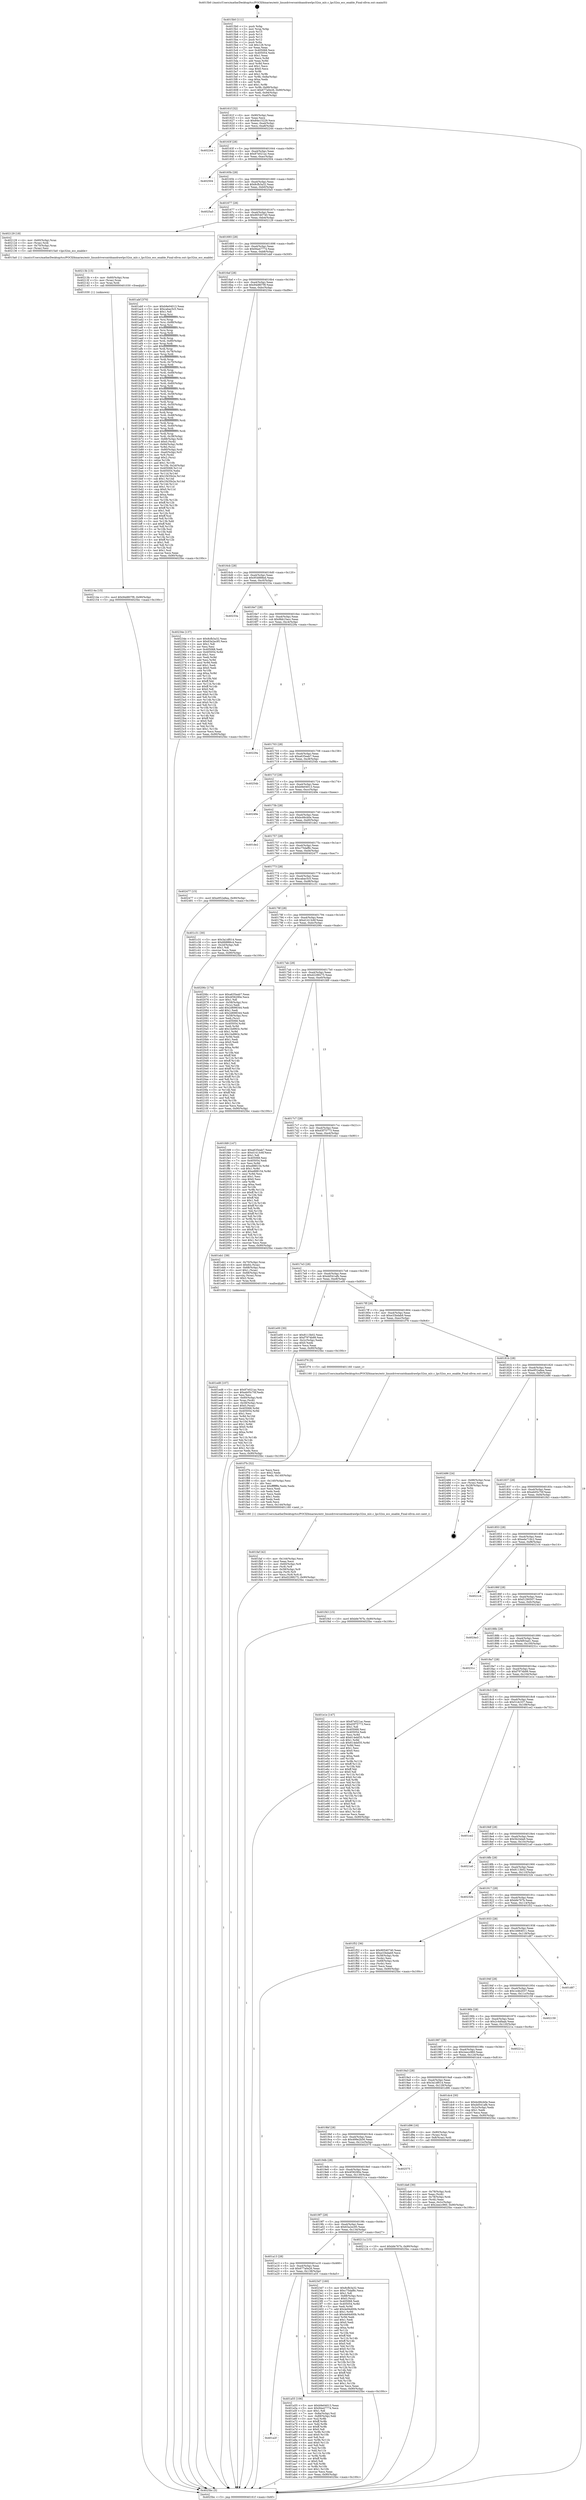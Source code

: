 digraph "0x4015b0" {
  label = "0x4015b0 (/mnt/c/Users/mathe/Desktop/tcc/POCII/binaries/extr_linuxdriversmtdnandrawlpc32xx_mlc.c_lpc32xx_ecc_enable_Final-ollvm.out::main(0))"
  labelloc = "t"
  node[shape=record]

  Entry [label="",width=0.3,height=0.3,shape=circle,fillcolor=black,style=filled]
  "0x40161f" [label="{
     0x40161f [32]\l
     | [instrs]\l
     &nbsp;&nbsp;0x40161f \<+6\>: mov -0x90(%rbp),%eax\l
     &nbsp;&nbsp;0x401625 \<+2\>: mov %eax,%ecx\l
     &nbsp;&nbsp;0x401627 \<+6\>: sub $0x84e15229,%ecx\l
     &nbsp;&nbsp;0x40162d \<+6\>: mov %eax,-0xa4(%rbp)\l
     &nbsp;&nbsp;0x401633 \<+6\>: mov %ecx,-0xa8(%rbp)\l
     &nbsp;&nbsp;0x401639 \<+6\>: je 0000000000402244 \<main+0xc94\>\l
  }"]
  "0x402244" [label="{
     0x402244\l
  }", style=dashed]
  "0x40163f" [label="{
     0x40163f [28]\l
     | [instrs]\l
     &nbsp;&nbsp;0x40163f \<+5\>: jmp 0000000000401644 \<main+0x94\>\l
     &nbsp;&nbsp;0x401644 \<+6\>: mov -0xa4(%rbp),%eax\l
     &nbsp;&nbsp;0x40164a \<+5\>: sub $0x87e021ac,%eax\l
     &nbsp;&nbsp;0x40164f \<+6\>: mov %eax,-0xac(%rbp)\l
     &nbsp;&nbsp;0x401655 \<+6\>: je 0000000000402504 \<main+0xf54\>\l
  }"]
  Exit [label="",width=0.3,height=0.3,shape=circle,fillcolor=black,style=filled,peripheries=2]
  "0x402504" [label="{
     0x402504\l
  }", style=dashed]
  "0x40165b" [label="{
     0x40165b [28]\l
     | [instrs]\l
     &nbsp;&nbsp;0x40165b \<+5\>: jmp 0000000000401660 \<main+0xb0\>\l
     &nbsp;&nbsp;0x401660 \<+6\>: mov -0xa4(%rbp),%eax\l
     &nbsp;&nbsp;0x401666 \<+5\>: sub $0x8cfb3a32,%eax\l
     &nbsp;&nbsp;0x40166b \<+6\>: mov %eax,-0xb0(%rbp)\l
     &nbsp;&nbsp;0x401671 \<+6\>: je 00000000004025a5 \<main+0xff5\>\l
  }"]
  "0x40214a" [label="{
     0x40214a [15]\l
     | [instrs]\l
     &nbsp;&nbsp;0x40214a \<+10\>: movl $0x94d807f9,-0x90(%rbp)\l
     &nbsp;&nbsp;0x402154 \<+5\>: jmp 00000000004025bc \<main+0x100c\>\l
  }"]
  "0x4025a5" [label="{
     0x4025a5\l
  }", style=dashed]
  "0x401677" [label="{
     0x401677 [28]\l
     | [instrs]\l
     &nbsp;&nbsp;0x401677 \<+5\>: jmp 000000000040167c \<main+0xcc\>\l
     &nbsp;&nbsp;0x40167c \<+6\>: mov -0xa4(%rbp),%eax\l
     &nbsp;&nbsp;0x401682 \<+5\>: sub $0x90540740,%eax\l
     &nbsp;&nbsp;0x401687 \<+6\>: mov %eax,-0xb4(%rbp)\l
     &nbsp;&nbsp;0x40168d \<+6\>: je 0000000000402129 \<main+0xb79\>\l
  }"]
  "0x40213b" [label="{
     0x40213b [15]\l
     | [instrs]\l
     &nbsp;&nbsp;0x40213b \<+4\>: mov -0x60(%rbp),%rax\l
     &nbsp;&nbsp;0x40213f \<+3\>: mov (%rax),%rax\l
     &nbsp;&nbsp;0x402142 \<+3\>: mov %rax,%rdi\l
     &nbsp;&nbsp;0x402145 \<+5\>: call 0000000000401030 \<free@plt\>\l
     | [calls]\l
     &nbsp;&nbsp;0x401030 \{1\} (unknown)\l
  }"]
  "0x402129" [label="{
     0x402129 [18]\l
     | [instrs]\l
     &nbsp;&nbsp;0x402129 \<+4\>: mov -0x60(%rbp),%rax\l
     &nbsp;&nbsp;0x40212d \<+3\>: mov (%rax),%rdi\l
     &nbsp;&nbsp;0x402130 \<+4\>: mov -0x70(%rbp),%rax\l
     &nbsp;&nbsp;0x402134 \<+2\>: mov (%rax),%esi\l
     &nbsp;&nbsp;0x402136 \<+5\>: call 00000000004015a0 \<lpc32xx_ecc_enable\>\l
     | [calls]\l
     &nbsp;&nbsp;0x4015a0 \{1\} (/mnt/c/Users/mathe/Desktop/tcc/POCII/binaries/extr_linuxdriversmtdnandrawlpc32xx_mlc.c_lpc32xx_ecc_enable_Final-ollvm.out::lpc32xx_ecc_enable)\l
  }"]
  "0x401693" [label="{
     0x401693 [28]\l
     | [instrs]\l
     &nbsp;&nbsp;0x401693 \<+5\>: jmp 0000000000401698 \<main+0xe8\>\l
     &nbsp;&nbsp;0x401698 \<+6\>: mov -0xa4(%rbp),%eax\l
     &nbsp;&nbsp;0x40169e \<+5\>: sub $0x94a47774,%eax\l
     &nbsp;&nbsp;0x4016a3 \<+6\>: mov %eax,-0xb8(%rbp)\l
     &nbsp;&nbsp;0x4016a9 \<+6\>: je 0000000000401abf \<main+0x50f\>\l
  }"]
  "0x401faf" [label="{
     0x401faf [42]\l
     | [instrs]\l
     &nbsp;&nbsp;0x401faf \<+6\>: mov -0x144(%rbp),%ecx\l
     &nbsp;&nbsp;0x401fb5 \<+3\>: imul %eax,%ecx\l
     &nbsp;&nbsp;0x401fb8 \<+4\>: mov -0x60(%rbp),%r8\l
     &nbsp;&nbsp;0x401fbc \<+3\>: mov (%r8),%r8\l
     &nbsp;&nbsp;0x401fbf \<+4\>: mov -0x58(%rbp),%r9\l
     &nbsp;&nbsp;0x401fc3 \<+3\>: movslq (%r9),%r9\l
     &nbsp;&nbsp;0x401fc6 \<+4\>: mov %ecx,(%r8,%r9,4)\l
     &nbsp;&nbsp;0x401fca \<+10\>: movl $0xd2288275,-0x90(%rbp)\l
     &nbsp;&nbsp;0x401fd4 \<+5\>: jmp 00000000004025bc \<main+0x100c\>\l
  }"]
  "0x401abf" [label="{
     0x401abf [370]\l
     | [instrs]\l
     &nbsp;&nbsp;0x401abf \<+5\>: mov $0xb9e04013,%eax\l
     &nbsp;&nbsp;0x401ac4 \<+5\>: mov $0xcabac5c5,%ecx\l
     &nbsp;&nbsp;0x401ac9 \<+2\>: mov $0x1,%dl\l
     &nbsp;&nbsp;0x401acb \<+3\>: mov %rsp,%rsi\l
     &nbsp;&nbsp;0x401ace \<+4\>: add $0xfffffffffffffff0,%rsi\l
     &nbsp;&nbsp;0x401ad2 \<+3\>: mov %rsi,%rsp\l
     &nbsp;&nbsp;0x401ad5 \<+7\>: mov %rsi,-0x88(%rbp)\l
     &nbsp;&nbsp;0x401adc \<+3\>: mov %rsp,%rsi\l
     &nbsp;&nbsp;0x401adf \<+4\>: add $0xfffffffffffffff0,%rsi\l
     &nbsp;&nbsp;0x401ae3 \<+3\>: mov %rsi,%rsp\l
     &nbsp;&nbsp;0x401ae6 \<+3\>: mov %rsp,%rdi\l
     &nbsp;&nbsp;0x401ae9 \<+4\>: add $0xfffffffffffffff0,%rdi\l
     &nbsp;&nbsp;0x401aed \<+3\>: mov %rdi,%rsp\l
     &nbsp;&nbsp;0x401af0 \<+4\>: mov %rdi,-0x80(%rbp)\l
     &nbsp;&nbsp;0x401af4 \<+3\>: mov %rsp,%rdi\l
     &nbsp;&nbsp;0x401af7 \<+4\>: add $0xfffffffffffffff0,%rdi\l
     &nbsp;&nbsp;0x401afb \<+3\>: mov %rdi,%rsp\l
     &nbsp;&nbsp;0x401afe \<+4\>: mov %rdi,-0x78(%rbp)\l
     &nbsp;&nbsp;0x401b02 \<+3\>: mov %rsp,%rdi\l
     &nbsp;&nbsp;0x401b05 \<+4\>: add $0xfffffffffffffff0,%rdi\l
     &nbsp;&nbsp;0x401b09 \<+3\>: mov %rdi,%rsp\l
     &nbsp;&nbsp;0x401b0c \<+4\>: mov %rdi,-0x70(%rbp)\l
     &nbsp;&nbsp;0x401b10 \<+3\>: mov %rsp,%rdi\l
     &nbsp;&nbsp;0x401b13 \<+4\>: add $0xfffffffffffffff0,%rdi\l
     &nbsp;&nbsp;0x401b17 \<+3\>: mov %rdi,%rsp\l
     &nbsp;&nbsp;0x401b1a \<+4\>: mov %rdi,-0x68(%rbp)\l
     &nbsp;&nbsp;0x401b1e \<+3\>: mov %rsp,%rdi\l
     &nbsp;&nbsp;0x401b21 \<+4\>: add $0xfffffffffffffff0,%rdi\l
     &nbsp;&nbsp;0x401b25 \<+3\>: mov %rdi,%rsp\l
     &nbsp;&nbsp;0x401b28 \<+4\>: mov %rdi,-0x60(%rbp)\l
     &nbsp;&nbsp;0x401b2c \<+3\>: mov %rsp,%rdi\l
     &nbsp;&nbsp;0x401b2f \<+4\>: add $0xfffffffffffffff0,%rdi\l
     &nbsp;&nbsp;0x401b33 \<+3\>: mov %rdi,%rsp\l
     &nbsp;&nbsp;0x401b36 \<+4\>: mov %rdi,-0x58(%rbp)\l
     &nbsp;&nbsp;0x401b3a \<+3\>: mov %rsp,%rdi\l
     &nbsp;&nbsp;0x401b3d \<+4\>: add $0xfffffffffffffff0,%rdi\l
     &nbsp;&nbsp;0x401b41 \<+3\>: mov %rdi,%rsp\l
     &nbsp;&nbsp;0x401b44 \<+4\>: mov %rdi,-0x50(%rbp)\l
     &nbsp;&nbsp;0x401b48 \<+3\>: mov %rsp,%rdi\l
     &nbsp;&nbsp;0x401b4b \<+4\>: add $0xfffffffffffffff0,%rdi\l
     &nbsp;&nbsp;0x401b4f \<+3\>: mov %rdi,%rsp\l
     &nbsp;&nbsp;0x401b52 \<+4\>: mov %rdi,-0x48(%rbp)\l
     &nbsp;&nbsp;0x401b56 \<+3\>: mov %rsp,%rdi\l
     &nbsp;&nbsp;0x401b59 \<+4\>: add $0xfffffffffffffff0,%rdi\l
     &nbsp;&nbsp;0x401b5d \<+3\>: mov %rdi,%rsp\l
     &nbsp;&nbsp;0x401b60 \<+4\>: mov %rdi,-0x40(%rbp)\l
     &nbsp;&nbsp;0x401b64 \<+3\>: mov %rsp,%rdi\l
     &nbsp;&nbsp;0x401b67 \<+4\>: add $0xfffffffffffffff0,%rdi\l
     &nbsp;&nbsp;0x401b6b \<+3\>: mov %rdi,%rsp\l
     &nbsp;&nbsp;0x401b6e \<+4\>: mov %rdi,-0x38(%rbp)\l
     &nbsp;&nbsp;0x401b72 \<+7\>: mov -0x88(%rbp),%rdi\l
     &nbsp;&nbsp;0x401b79 \<+6\>: movl $0x0,(%rdi)\l
     &nbsp;&nbsp;0x401b7f \<+7\>: mov -0x94(%rbp),%r8d\l
     &nbsp;&nbsp;0x401b86 \<+3\>: mov %r8d,(%rsi)\l
     &nbsp;&nbsp;0x401b89 \<+4\>: mov -0x80(%rbp),%rdi\l
     &nbsp;&nbsp;0x401b8d \<+7\>: mov -0xa0(%rbp),%r9\l
     &nbsp;&nbsp;0x401b94 \<+3\>: mov %r9,(%rdi)\l
     &nbsp;&nbsp;0x401b97 \<+3\>: cmpl $0x2,(%rsi)\l
     &nbsp;&nbsp;0x401b9a \<+4\>: setne %r10b\l
     &nbsp;&nbsp;0x401b9e \<+4\>: and $0x1,%r10b\l
     &nbsp;&nbsp;0x401ba2 \<+4\>: mov %r10b,-0x2d(%rbp)\l
     &nbsp;&nbsp;0x401ba6 \<+8\>: mov 0x405068,%r11d\l
     &nbsp;&nbsp;0x401bae \<+7\>: mov 0x405054,%ebx\l
     &nbsp;&nbsp;0x401bb5 \<+3\>: mov %r11d,%r14d\l
     &nbsp;&nbsp;0x401bb8 \<+7\>: sub $0x1f435b2e,%r14d\l
     &nbsp;&nbsp;0x401bbf \<+4\>: sub $0x1,%r14d\l
     &nbsp;&nbsp;0x401bc3 \<+7\>: add $0x1f435b2e,%r14d\l
     &nbsp;&nbsp;0x401bca \<+4\>: imul %r14d,%r11d\l
     &nbsp;&nbsp;0x401bce \<+4\>: and $0x1,%r11d\l
     &nbsp;&nbsp;0x401bd2 \<+4\>: cmp $0x0,%r11d\l
     &nbsp;&nbsp;0x401bd6 \<+4\>: sete %r10b\l
     &nbsp;&nbsp;0x401bda \<+3\>: cmp $0xa,%ebx\l
     &nbsp;&nbsp;0x401bdd \<+4\>: setl %r15b\l
     &nbsp;&nbsp;0x401be1 \<+3\>: mov %r10b,%r12b\l
     &nbsp;&nbsp;0x401be4 \<+4\>: xor $0xff,%r12b\l
     &nbsp;&nbsp;0x401be8 \<+3\>: mov %r15b,%r13b\l
     &nbsp;&nbsp;0x401beb \<+4\>: xor $0xff,%r13b\l
     &nbsp;&nbsp;0x401bef \<+3\>: xor $0x1,%dl\l
     &nbsp;&nbsp;0x401bf2 \<+3\>: mov %r12b,%sil\l
     &nbsp;&nbsp;0x401bf5 \<+4\>: and $0xff,%sil\l
     &nbsp;&nbsp;0x401bf9 \<+3\>: and %dl,%r10b\l
     &nbsp;&nbsp;0x401bfc \<+3\>: mov %r13b,%dil\l
     &nbsp;&nbsp;0x401bff \<+4\>: and $0xff,%dil\l
     &nbsp;&nbsp;0x401c03 \<+3\>: and %dl,%r15b\l
     &nbsp;&nbsp;0x401c06 \<+3\>: or %r10b,%sil\l
     &nbsp;&nbsp;0x401c09 \<+3\>: or %r15b,%dil\l
     &nbsp;&nbsp;0x401c0c \<+3\>: xor %dil,%sil\l
     &nbsp;&nbsp;0x401c0f \<+3\>: or %r13b,%r12b\l
     &nbsp;&nbsp;0x401c12 \<+4\>: xor $0xff,%r12b\l
     &nbsp;&nbsp;0x401c16 \<+3\>: or $0x1,%dl\l
     &nbsp;&nbsp;0x401c19 \<+3\>: and %dl,%r12b\l
     &nbsp;&nbsp;0x401c1c \<+3\>: or %r12b,%sil\l
     &nbsp;&nbsp;0x401c1f \<+4\>: test $0x1,%sil\l
     &nbsp;&nbsp;0x401c23 \<+3\>: cmovne %ecx,%eax\l
     &nbsp;&nbsp;0x401c26 \<+6\>: mov %eax,-0x90(%rbp)\l
     &nbsp;&nbsp;0x401c2c \<+5\>: jmp 00000000004025bc \<main+0x100c\>\l
  }"]
  "0x4016af" [label="{
     0x4016af [28]\l
     | [instrs]\l
     &nbsp;&nbsp;0x4016af \<+5\>: jmp 00000000004016b4 \<main+0x104\>\l
     &nbsp;&nbsp;0x4016b4 \<+6\>: mov -0xa4(%rbp),%eax\l
     &nbsp;&nbsp;0x4016ba \<+5\>: sub $0x94d807f9,%eax\l
     &nbsp;&nbsp;0x4016bf \<+6\>: mov %eax,-0xbc(%rbp)\l
     &nbsp;&nbsp;0x4016c5 \<+6\>: je 000000000040234e \<main+0xd9e\>\l
  }"]
  "0x401f7b" [label="{
     0x401f7b [52]\l
     | [instrs]\l
     &nbsp;&nbsp;0x401f7b \<+2\>: xor %ecx,%ecx\l
     &nbsp;&nbsp;0x401f7d \<+5\>: mov $0x2,%edx\l
     &nbsp;&nbsp;0x401f82 \<+6\>: mov %edx,-0x140(%rbp)\l
     &nbsp;&nbsp;0x401f88 \<+1\>: cltd\l
     &nbsp;&nbsp;0x401f89 \<+6\>: mov -0x140(%rbp),%esi\l
     &nbsp;&nbsp;0x401f8f \<+2\>: idiv %esi\l
     &nbsp;&nbsp;0x401f91 \<+6\>: imul $0xfffffffe,%edx,%edx\l
     &nbsp;&nbsp;0x401f97 \<+2\>: mov %ecx,%edi\l
     &nbsp;&nbsp;0x401f99 \<+2\>: sub %edx,%edi\l
     &nbsp;&nbsp;0x401f9b \<+2\>: mov %ecx,%edx\l
     &nbsp;&nbsp;0x401f9d \<+3\>: sub $0x1,%edx\l
     &nbsp;&nbsp;0x401fa0 \<+2\>: add %edx,%edi\l
     &nbsp;&nbsp;0x401fa2 \<+2\>: sub %edi,%ecx\l
     &nbsp;&nbsp;0x401fa4 \<+6\>: mov %ecx,-0x144(%rbp)\l
     &nbsp;&nbsp;0x401faa \<+5\>: call 0000000000401160 \<next_i\>\l
     | [calls]\l
     &nbsp;&nbsp;0x401160 \{1\} (/mnt/c/Users/mathe/Desktop/tcc/POCII/binaries/extr_linuxdriversmtdnandrawlpc32xx_mlc.c_lpc32xx_ecc_enable_Final-ollvm.out::next_i)\l
  }"]
  "0x40234e" [label="{
     0x40234e [137]\l
     | [instrs]\l
     &nbsp;&nbsp;0x40234e \<+5\>: mov $0x8cfb3a32,%eax\l
     &nbsp;&nbsp;0x402353 \<+5\>: mov $0x63a2ec95,%ecx\l
     &nbsp;&nbsp;0x402358 \<+2\>: mov $0x1,%dl\l
     &nbsp;&nbsp;0x40235a \<+2\>: xor %esi,%esi\l
     &nbsp;&nbsp;0x40235c \<+7\>: mov 0x405068,%edi\l
     &nbsp;&nbsp;0x402363 \<+8\>: mov 0x405054,%r8d\l
     &nbsp;&nbsp;0x40236b \<+3\>: sub $0x1,%esi\l
     &nbsp;&nbsp;0x40236e \<+3\>: mov %edi,%r9d\l
     &nbsp;&nbsp;0x402371 \<+3\>: add %esi,%r9d\l
     &nbsp;&nbsp;0x402374 \<+4\>: imul %r9d,%edi\l
     &nbsp;&nbsp;0x402378 \<+3\>: and $0x1,%edi\l
     &nbsp;&nbsp;0x40237b \<+3\>: cmp $0x0,%edi\l
     &nbsp;&nbsp;0x40237e \<+4\>: sete %r10b\l
     &nbsp;&nbsp;0x402382 \<+4\>: cmp $0xa,%r8d\l
     &nbsp;&nbsp;0x402386 \<+4\>: setl %r11b\l
     &nbsp;&nbsp;0x40238a \<+3\>: mov %r10b,%bl\l
     &nbsp;&nbsp;0x40238d \<+3\>: xor $0xff,%bl\l
     &nbsp;&nbsp;0x402390 \<+3\>: mov %r11b,%r14b\l
     &nbsp;&nbsp;0x402393 \<+4\>: xor $0xff,%r14b\l
     &nbsp;&nbsp;0x402397 \<+3\>: xor $0x0,%dl\l
     &nbsp;&nbsp;0x40239a \<+3\>: mov %bl,%r15b\l
     &nbsp;&nbsp;0x40239d \<+4\>: and $0x0,%r15b\l
     &nbsp;&nbsp;0x4023a1 \<+3\>: and %dl,%r10b\l
     &nbsp;&nbsp;0x4023a4 \<+3\>: mov %r14b,%r12b\l
     &nbsp;&nbsp;0x4023a7 \<+4\>: and $0x0,%r12b\l
     &nbsp;&nbsp;0x4023ab \<+3\>: and %dl,%r11b\l
     &nbsp;&nbsp;0x4023ae \<+3\>: or %r10b,%r15b\l
     &nbsp;&nbsp;0x4023b1 \<+3\>: or %r11b,%r12b\l
     &nbsp;&nbsp;0x4023b4 \<+3\>: xor %r12b,%r15b\l
     &nbsp;&nbsp;0x4023b7 \<+3\>: or %r14b,%bl\l
     &nbsp;&nbsp;0x4023ba \<+3\>: xor $0xff,%bl\l
     &nbsp;&nbsp;0x4023bd \<+3\>: or $0x0,%dl\l
     &nbsp;&nbsp;0x4023c0 \<+2\>: and %dl,%bl\l
     &nbsp;&nbsp;0x4023c2 \<+3\>: or %bl,%r15b\l
     &nbsp;&nbsp;0x4023c5 \<+4\>: test $0x1,%r15b\l
     &nbsp;&nbsp;0x4023c9 \<+3\>: cmovne %ecx,%eax\l
     &nbsp;&nbsp;0x4023cc \<+6\>: mov %eax,-0x90(%rbp)\l
     &nbsp;&nbsp;0x4023d2 \<+5\>: jmp 00000000004025bc \<main+0x100c\>\l
  }"]
  "0x4016cb" [label="{
     0x4016cb [28]\l
     | [instrs]\l
     &nbsp;&nbsp;0x4016cb \<+5\>: jmp 00000000004016d0 \<main+0x120\>\l
     &nbsp;&nbsp;0x4016d0 \<+6\>: mov -0xa4(%rbp),%eax\l
     &nbsp;&nbsp;0x4016d6 \<+5\>: sub $0x954888ed,%eax\l
     &nbsp;&nbsp;0x4016db \<+6\>: mov %eax,-0xc0(%rbp)\l
     &nbsp;&nbsp;0x4016e1 \<+6\>: je 000000000040233a \<main+0xd8a\>\l
  }"]
  "0x401ed8" [label="{
     0x401ed8 [107]\l
     | [instrs]\l
     &nbsp;&nbsp;0x401ed8 \<+5\>: mov $0x87e021ac,%ecx\l
     &nbsp;&nbsp;0x401edd \<+5\>: mov $0xeb05c70f,%edx\l
     &nbsp;&nbsp;0x401ee2 \<+2\>: xor %esi,%esi\l
     &nbsp;&nbsp;0x401ee4 \<+4\>: mov -0x60(%rbp),%rdi\l
     &nbsp;&nbsp;0x401ee8 \<+3\>: mov %rax,(%rdi)\l
     &nbsp;&nbsp;0x401eeb \<+4\>: mov -0x58(%rbp),%rax\l
     &nbsp;&nbsp;0x401eef \<+6\>: movl $0x0,(%rax)\l
     &nbsp;&nbsp;0x401ef5 \<+8\>: mov 0x405068,%r8d\l
     &nbsp;&nbsp;0x401efd \<+8\>: mov 0x405054,%r9d\l
     &nbsp;&nbsp;0x401f05 \<+3\>: sub $0x1,%esi\l
     &nbsp;&nbsp;0x401f08 \<+3\>: mov %r8d,%r10d\l
     &nbsp;&nbsp;0x401f0b \<+3\>: add %esi,%r10d\l
     &nbsp;&nbsp;0x401f0e \<+4\>: imul %r10d,%r8d\l
     &nbsp;&nbsp;0x401f12 \<+4\>: and $0x1,%r8d\l
     &nbsp;&nbsp;0x401f16 \<+4\>: cmp $0x0,%r8d\l
     &nbsp;&nbsp;0x401f1a \<+4\>: sete %r11b\l
     &nbsp;&nbsp;0x401f1e \<+4\>: cmp $0xa,%r9d\l
     &nbsp;&nbsp;0x401f22 \<+3\>: setl %bl\l
     &nbsp;&nbsp;0x401f25 \<+3\>: mov %r11b,%r14b\l
     &nbsp;&nbsp;0x401f28 \<+3\>: and %bl,%r14b\l
     &nbsp;&nbsp;0x401f2b \<+3\>: xor %bl,%r11b\l
     &nbsp;&nbsp;0x401f2e \<+3\>: or %r11b,%r14b\l
     &nbsp;&nbsp;0x401f31 \<+4\>: test $0x1,%r14b\l
     &nbsp;&nbsp;0x401f35 \<+3\>: cmovne %edx,%ecx\l
     &nbsp;&nbsp;0x401f38 \<+6\>: mov %ecx,-0x90(%rbp)\l
     &nbsp;&nbsp;0x401f3e \<+5\>: jmp 00000000004025bc \<main+0x100c\>\l
  }"]
  "0x40233a" [label="{
     0x40233a\l
  }", style=dashed]
  "0x4016e7" [label="{
     0x4016e7 [28]\l
     | [instrs]\l
     &nbsp;&nbsp;0x4016e7 \<+5\>: jmp 00000000004016ec \<main+0x13c\>\l
     &nbsp;&nbsp;0x4016ec \<+6\>: mov -0xa4(%rbp),%eax\l
     &nbsp;&nbsp;0x4016f2 \<+5\>: sub $0x9bb15acc,%eax\l
     &nbsp;&nbsp;0x4016f7 \<+6\>: mov %eax,-0xc4(%rbp)\l
     &nbsp;&nbsp;0x4016fd \<+6\>: je 000000000040229a \<main+0xcea\>\l
  }"]
  "0x401da6" [label="{
     0x401da6 [30]\l
     | [instrs]\l
     &nbsp;&nbsp;0x401da6 \<+4\>: mov -0x78(%rbp),%rdi\l
     &nbsp;&nbsp;0x401daa \<+2\>: mov %eax,(%rdi)\l
     &nbsp;&nbsp;0x401dac \<+4\>: mov -0x78(%rbp),%rdi\l
     &nbsp;&nbsp;0x401db0 \<+2\>: mov (%rdi),%eax\l
     &nbsp;&nbsp;0x401db2 \<+3\>: mov %eax,-0x2c(%rbp)\l
     &nbsp;&nbsp;0x401db5 \<+10\>: movl $0x2eecc960,-0x90(%rbp)\l
     &nbsp;&nbsp;0x401dbf \<+5\>: jmp 00000000004025bc \<main+0x100c\>\l
  }"]
  "0x40229a" [label="{
     0x40229a\l
  }", style=dashed]
  "0x401703" [label="{
     0x401703 [28]\l
     | [instrs]\l
     &nbsp;&nbsp;0x401703 \<+5\>: jmp 0000000000401708 \<main+0x158\>\l
     &nbsp;&nbsp;0x401708 \<+6\>: mov -0xa4(%rbp),%eax\l
     &nbsp;&nbsp;0x40170e \<+5\>: sub $0xa635eab7,%eax\l
     &nbsp;&nbsp;0x401713 \<+6\>: mov %eax,-0xc8(%rbp)\l
     &nbsp;&nbsp;0x401719 \<+6\>: je 000000000040254b \<main+0xf9b\>\l
  }"]
  "0x4015b0" [label="{
     0x4015b0 [111]\l
     | [instrs]\l
     &nbsp;&nbsp;0x4015b0 \<+1\>: push %rbp\l
     &nbsp;&nbsp;0x4015b1 \<+3\>: mov %rsp,%rbp\l
     &nbsp;&nbsp;0x4015b4 \<+2\>: push %r15\l
     &nbsp;&nbsp;0x4015b6 \<+2\>: push %r14\l
     &nbsp;&nbsp;0x4015b8 \<+2\>: push %r13\l
     &nbsp;&nbsp;0x4015ba \<+2\>: push %r12\l
     &nbsp;&nbsp;0x4015bc \<+1\>: push %rbx\l
     &nbsp;&nbsp;0x4015bd \<+7\>: sub $0x128,%rsp\l
     &nbsp;&nbsp;0x4015c4 \<+2\>: xor %eax,%eax\l
     &nbsp;&nbsp;0x4015c6 \<+7\>: mov 0x405068,%ecx\l
     &nbsp;&nbsp;0x4015cd \<+7\>: mov 0x405054,%edx\l
     &nbsp;&nbsp;0x4015d4 \<+3\>: sub $0x1,%eax\l
     &nbsp;&nbsp;0x4015d7 \<+3\>: mov %ecx,%r8d\l
     &nbsp;&nbsp;0x4015da \<+3\>: add %eax,%r8d\l
     &nbsp;&nbsp;0x4015dd \<+4\>: imul %r8d,%ecx\l
     &nbsp;&nbsp;0x4015e1 \<+3\>: and $0x1,%ecx\l
     &nbsp;&nbsp;0x4015e4 \<+3\>: cmp $0x0,%ecx\l
     &nbsp;&nbsp;0x4015e7 \<+4\>: sete %r9b\l
     &nbsp;&nbsp;0x4015eb \<+4\>: and $0x1,%r9b\l
     &nbsp;&nbsp;0x4015ef \<+7\>: mov %r9b,-0x8a(%rbp)\l
     &nbsp;&nbsp;0x4015f6 \<+3\>: cmp $0xa,%edx\l
     &nbsp;&nbsp;0x4015f9 \<+4\>: setl %r9b\l
     &nbsp;&nbsp;0x4015fd \<+4\>: and $0x1,%r9b\l
     &nbsp;&nbsp;0x401601 \<+7\>: mov %r9b,-0x89(%rbp)\l
     &nbsp;&nbsp;0x401608 \<+10\>: movl $0x677a0e26,-0x90(%rbp)\l
     &nbsp;&nbsp;0x401612 \<+6\>: mov %edi,-0x94(%rbp)\l
     &nbsp;&nbsp;0x401618 \<+7\>: mov %rsi,-0xa0(%rbp)\l
  }"]
  "0x40254b" [label="{
     0x40254b\l
  }", style=dashed]
  "0x40171f" [label="{
     0x40171f [28]\l
     | [instrs]\l
     &nbsp;&nbsp;0x40171f \<+5\>: jmp 0000000000401724 \<main+0x174\>\l
     &nbsp;&nbsp;0x401724 \<+6\>: mov -0xa4(%rbp),%eax\l
     &nbsp;&nbsp;0x40172a \<+5\>: sub $0xb9e04013,%eax\l
     &nbsp;&nbsp;0x40172f \<+6\>: mov %eax,-0xcc(%rbp)\l
     &nbsp;&nbsp;0x401735 \<+6\>: je 000000000040249e \<main+0xeee\>\l
  }"]
  "0x4025bc" [label="{
     0x4025bc [5]\l
     | [instrs]\l
     &nbsp;&nbsp;0x4025bc \<+5\>: jmp 000000000040161f \<main+0x6f\>\l
  }"]
  "0x40249e" [label="{
     0x40249e\l
  }", style=dashed]
  "0x40173b" [label="{
     0x40173b [28]\l
     | [instrs]\l
     &nbsp;&nbsp;0x40173b \<+5\>: jmp 0000000000401740 \<main+0x190\>\l
     &nbsp;&nbsp;0x401740 \<+6\>: mov -0xa4(%rbp),%eax\l
     &nbsp;&nbsp;0x401746 \<+5\>: sub $0xbc66cb0e,%eax\l
     &nbsp;&nbsp;0x40174b \<+6\>: mov %eax,-0xd0(%rbp)\l
     &nbsp;&nbsp;0x401751 \<+6\>: je 0000000000401de2 \<main+0x832\>\l
  }"]
  "0x401a2f" [label="{
     0x401a2f\l
  }", style=dashed]
  "0x401de2" [label="{
     0x401de2\l
  }", style=dashed]
  "0x401757" [label="{
     0x401757 [28]\l
     | [instrs]\l
     &nbsp;&nbsp;0x401757 \<+5\>: jmp 000000000040175c \<main+0x1ac\>\l
     &nbsp;&nbsp;0x40175c \<+6\>: mov -0xa4(%rbp),%eax\l
     &nbsp;&nbsp;0x401762 \<+5\>: sub $0xc75daf8c,%eax\l
     &nbsp;&nbsp;0x401767 \<+6\>: mov %eax,-0xd4(%rbp)\l
     &nbsp;&nbsp;0x40176d \<+6\>: je 0000000000402477 \<main+0xec7\>\l
  }"]
  "0x401a55" [label="{
     0x401a55 [106]\l
     | [instrs]\l
     &nbsp;&nbsp;0x401a55 \<+5\>: mov $0xb9e04013,%eax\l
     &nbsp;&nbsp;0x401a5a \<+5\>: mov $0x94a47774,%ecx\l
     &nbsp;&nbsp;0x401a5f \<+2\>: mov $0x1,%dl\l
     &nbsp;&nbsp;0x401a61 \<+7\>: mov -0x8a(%rbp),%sil\l
     &nbsp;&nbsp;0x401a68 \<+7\>: mov -0x89(%rbp),%dil\l
     &nbsp;&nbsp;0x401a6f \<+3\>: mov %sil,%r8b\l
     &nbsp;&nbsp;0x401a72 \<+4\>: xor $0xff,%r8b\l
     &nbsp;&nbsp;0x401a76 \<+3\>: mov %dil,%r9b\l
     &nbsp;&nbsp;0x401a79 \<+4\>: xor $0xff,%r9b\l
     &nbsp;&nbsp;0x401a7d \<+3\>: xor $0x0,%dl\l
     &nbsp;&nbsp;0x401a80 \<+3\>: mov %r8b,%r10b\l
     &nbsp;&nbsp;0x401a83 \<+4\>: and $0x0,%r10b\l
     &nbsp;&nbsp;0x401a87 \<+3\>: and %dl,%sil\l
     &nbsp;&nbsp;0x401a8a \<+3\>: mov %r9b,%r11b\l
     &nbsp;&nbsp;0x401a8d \<+4\>: and $0x0,%r11b\l
     &nbsp;&nbsp;0x401a91 \<+3\>: and %dl,%dil\l
     &nbsp;&nbsp;0x401a94 \<+3\>: or %sil,%r10b\l
     &nbsp;&nbsp;0x401a97 \<+3\>: or %dil,%r11b\l
     &nbsp;&nbsp;0x401a9a \<+3\>: xor %r11b,%r10b\l
     &nbsp;&nbsp;0x401a9d \<+3\>: or %r9b,%r8b\l
     &nbsp;&nbsp;0x401aa0 \<+4\>: xor $0xff,%r8b\l
     &nbsp;&nbsp;0x401aa4 \<+3\>: or $0x0,%dl\l
     &nbsp;&nbsp;0x401aa7 \<+3\>: and %dl,%r8b\l
     &nbsp;&nbsp;0x401aaa \<+3\>: or %r8b,%r10b\l
     &nbsp;&nbsp;0x401aad \<+4\>: test $0x1,%r10b\l
     &nbsp;&nbsp;0x401ab1 \<+3\>: cmovne %ecx,%eax\l
     &nbsp;&nbsp;0x401ab4 \<+6\>: mov %eax,-0x90(%rbp)\l
     &nbsp;&nbsp;0x401aba \<+5\>: jmp 00000000004025bc \<main+0x100c\>\l
  }"]
  "0x402477" [label="{
     0x402477 [15]\l
     | [instrs]\l
     &nbsp;&nbsp;0x402477 \<+10\>: movl $0xe952a8ea,-0x90(%rbp)\l
     &nbsp;&nbsp;0x402481 \<+5\>: jmp 00000000004025bc \<main+0x100c\>\l
  }"]
  "0x401773" [label="{
     0x401773 [28]\l
     | [instrs]\l
     &nbsp;&nbsp;0x401773 \<+5\>: jmp 0000000000401778 \<main+0x1c8\>\l
     &nbsp;&nbsp;0x401778 \<+6\>: mov -0xa4(%rbp),%eax\l
     &nbsp;&nbsp;0x40177e \<+5\>: sub $0xcabac5c5,%eax\l
     &nbsp;&nbsp;0x401783 \<+6\>: mov %eax,-0xd8(%rbp)\l
     &nbsp;&nbsp;0x401789 \<+6\>: je 0000000000401c31 \<main+0x681\>\l
  }"]
  "0x401a13" [label="{
     0x401a13 [28]\l
     | [instrs]\l
     &nbsp;&nbsp;0x401a13 \<+5\>: jmp 0000000000401a18 \<main+0x468\>\l
     &nbsp;&nbsp;0x401a18 \<+6\>: mov -0xa4(%rbp),%eax\l
     &nbsp;&nbsp;0x401a1e \<+5\>: sub $0x677a0e26,%eax\l
     &nbsp;&nbsp;0x401a23 \<+6\>: mov %eax,-0x138(%rbp)\l
     &nbsp;&nbsp;0x401a29 \<+6\>: je 0000000000401a55 \<main+0x4a5\>\l
  }"]
  "0x401c31" [label="{
     0x401c31 [30]\l
     | [instrs]\l
     &nbsp;&nbsp;0x401c31 \<+5\>: mov $0x3a1df014,%eax\l
     &nbsp;&nbsp;0x401c36 \<+5\>: mov $0x6fd886c4,%ecx\l
     &nbsp;&nbsp;0x401c3b \<+3\>: mov -0x2d(%rbp),%dl\l
     &nbsp;&nbsp;0x401c3e \<+3\>: test $0x1,%dl\l
     &nbsp;&nbsp;0x401c41 \<+3\>: cmovne %ecx,%eax\l
     &nbsp;&nbsp;0x401c44 \<+6\>: mov %eax,-0x90(%rbp)\l
     &nbsp;&nbsp;0x401c4a \<+5\>: jmp 00000000004025bc \<main+0x100c\>\l
  }"]
  "0x40178f" [label="{
     0x40178f [28]\l
     | [instrs]\l
     &nbsp;&nbsp;0x40178f \<+5\>: jmp 0000000000401794 \<main+0x1e4\>\l
     &nbsp;&nbsp;0x401794 \<+6\>: mov -0xa4(%rbp),%eax\l
     &nbsp;&nbsp;0x40179a \<+5\>: sub $0xd1413c6f,%eax\l
     &nbsp;&nbsp;0x40179f \<+6\>: mov %eax,-0xdc(%rbp)\l
     &nbsp;&nbsp;0x4017a5 \<+6\>: je 000000000040206c \<main+0xabc\>\l
  }"]
  "0x4023d7" [label="{
     0x4023d7 [160]\l
     | [instrs]\l
     &nbsp;&nbsp;0x4023d7 \<+5\>: mov $0x8cfb3a32,%eax\l
     &nbsp;&nbsp;0x4023dc \<+5\>: mov $0xc75daf8c,%ecx\l
     &nbsp;&nbsp;0x4023e1 \<+2\>: mov $0x1,%dl\l
     &nbsp;&nbsp;0x4023e3 \<+7\>: mov -0x88(%rbp),%rsi\l
     &nbsp;&nbsp;0x4023ea \<+6\>: movl $0x0,(%rsi)\l
     &nbsp;&nbsp;0x4023f0 \<+7\>: mov 0x405068,%edi\l
     &nbsp;&nbsp;0x4023f7 \<+8\>: mov 0x405054,%r8d\l
     &nbsp;&nbsp;0x4023ff \<+3\>: mov %edi,%r9d\l
     &nbsp;&nbsp;0x402402 \<+7\>: add $0x4e94d00b,%r9d\l
     &nbsp;&nbsp;0x402409 \<+4\>: sub $0x1,%r9d\l
     &nbsp;&nbsp;0x40240d \<+7\>: sub $0x4e94d00b,%r9d\l
     &nbsp;&nbsp;0x402414 \<+4\>: imul %r9d,%edi\l
     &nbsp;&nbsp;0x402418 \<+3\>: and $0x1,%edi\l
     &nbsp;&nbsp;0x40241b \<+3\>: cmp $0x0,%edi\l
     &nbsp;&nbsp;0x40241e \<+4\>: sete %r10b\l
     &nbsp;&nbsp;0x402422 \<+4\>: cmp $0xa,%r8d\l
     &nbsp;&nbsp;0x402426 \<+4\>: setl %r11b\l
     &nbsp;&nbsp;0x40242a \<+3\>: mov %r10b,%bl\l
     &nbsp;&nbsp;0x40242d \<+3\>: xor $0xff,%bl\l
     &nbsp;&nbsp;0x402430 \<+3\>: mov %r11b,%r14b\l
     &nbsp;&nbsp;0x402433 \<+4\>: xor $0xff,%r14b\l
     &nbsp;&nbsp;0x402437 \<+3\>: xor $0x0,%dl\l
     &nbsp;&nbsp;0x40243a \<+3\>: mov %bl,%r15b\l
     &nbsp;&nbsp;0x40243d \<+4\>: and $0x0,%r15b\l
     &nbsp;&nbsp;0x402441 \<+3\>: and %dl,%r10b\l
     &nbsp;&nbsp;0x402444 \<+3\>: mov %r14b,%r12b\l
     &nbsp;&nbsp;0x402447 \<+4\>: and $0x0,%r12b\l
     &nbsp;&nbsp;0x40244b \<+3\>: and %dl,%r11b\l
     &nbsp;&nbsp;0x40244e \<+3\>: or %r10b,%r15b\l
     &nbsp;&nbsp;0x402451 \<+3\>: or %r11b,%r12b\l
     &nbsp;&nbsp;0x402454 \<+3\>: xor %r12b,%r15b\l
     &nbsp;&nbsp;0x402457 \<+3\>: or %r14b,%bl\l
     &nbsp;&nbsp;0x40245a \<+3\>: xor $0xff,%bl\l
     &nbsp;&nbsp;0x40245d \<+3\>: or $0x0,%dl\l
     &nbsp;&nbsp;0x402460 \<+2\>: and %dl,%bl\l
     &nbsp;&nbsp;0x402462 \<+3\>: or %bl,%r15b\l
     &nbsp;&nbsp;0x402465 \<+4\>: test $0x1,%r15b\l
     &nbsp;&nbsp;0x402469 \<+3\>: cmovne %ecx,%eax\l
     &nbsp;&nbsp;0x40246c \<+6\>: mov %eax,-0x90(%rbp)\l
     &nbsp;&nbsp;0x402472 \<+5\>: jmp 00000000004025bc \<main+0x100c\>\l
  }"]
  "0x40206c" [label="{
     0x40206c [174]\l
     | [instrs]\l
     &nbsp;&nbsp;0x40206c \<+5\>: mov $0xa635eab7,%eax\l
     &nbsp;&nbsp;0x402071 \<+5\>: mov $0x4f36290e,%ecx\l
     &nbsp;&nbsp;0x402076 \<+2\>: mov $0x1,%dl\l
     &nbsp;&nbsp;0x402078 \<+4\>: mov -0x58(%rbp),%rsi\l
     &nbsp;&nbsp;0x40207c \<+2\>: mov (%rsi),%edi\l
     &nbsp;&nbsp;0x40207e \<+6\>: add $0x2d698344,%edi\l
     &nbsp;&nbsp;0x402084 \<+3\>: add $0x1,%edi\l
     &nbsp;&nbsp;0x402087 \<+6\>: sub $0x2d698344,%edi\l
     &nbsp;&nbsp;0x40208d \<+4\>: mov -0x58(%rbp),%rsi\l
     &nbsp;&nbsp;0x402091 \<+2\>: mov %edi,(%rsi)\l
     &nbsp;&nbsp;0x402093 \<+7\>: mov 0x405068,%edi\l
     &nbsp;&nbsp;0x40209a \<+8\>: mov 0x405054,%r8d\l
     &nbsp;&nbsp;0x4020a2 \<+3\>: mov %edi,%r9d\l
     &nbsp;&nbsp;0x4020a5 \<+7\>: add $0x1bd963c,%r9d\l
     &nbsp;&nbsp;0x4020ac \<+4\>: sub $0x1,%r9d\l
     &nbsp;&nbsp;0x4020b0 \<+7\>: sub $0x1bd963c,%r9d\l
     &nbsp;&nbsp;0x4020b7 \<+4\>: imul %r9d,%edi\l
     &nbsp;&nbsp;0x4020bb \<+3\>: and $0x1,%edi\l
     &nbsp;&nbsp;0x4020be \<+3\>: cmp $0x0,%edi\l
     &nbsp;&nbsp;0x4020c1 \<+4\>: sete %r10b\l
     &nbsp;&nbsp;0x4020c5 \<+4\>: cmp $0xa,%r8d\l
     &nbsp;&nbsp;0x4020c9 \<+4\>: setl %r11b\l
     &nbsp;&nbsp;0x4020cd \<+3\>: mov %r10b,%bl\l
     &nbsp;&nbsp;0x4020d0 \<+3\>: xor $0xff,%bl\l
     &nbsp;&nbsp;0x4020d3 \<+3\>: mov %r11b,%r14b\l
     &nbsp;&nbsp;0x4020d6 \<+4\>: xor $0xff,%r14b\l
     &nbsp;&nbsp;0x4020da \<+3\>: xor $0x1,%dl\l
     &nbsp;&nbsp;0x4020dd \<+3\>: mov %bl,%r15b\l
     &nbsp;&nbsp;0x4020e0 \<+4\>: and $0xff,%r15b\l
     &nbsp;&nbsp;0x4020e4 \<+3\>: and %dl,%r10b\l
     &nbsp;&nbsp;0x4020e7 \<+3\>: mov %r14b,%r12b\l
     &nbsp;&nbsp;0x4020ea \<+4\>: and $0xff,%r12b\l
     &nbsp;&nbsp;0x4020ee \<+3\>: and %dl,%r11b\l
     &nbsp;&nbsp;0x4020f1 \<+3\>: or %r10b,%r15b\l
     &nbsp;&nbsp;0x4020f4 \<+3\>: or %r11b,%r12b\l
     &nbsp;&nbsp;0x4020f7 \<+3\>: xor %r12b,%r15b\l
     &nbsp;&nbsp;0x4020fa \<+3\>: or %r14b,%bl\l
     &nbsp;&nbsp;0x4020fd \<+3\>: xor $0xff,%bl\l
     &nbsp;&nbsp;0x402100 \<+3\>: or $0x1,%dl\l
     &nbsp;&nbsp;0x402103 \<+2\>: and %dl,%bl\l
     &nbsp;&nbsp;0x402105 \<+3\>: or %bl,%r15b\l
     &nbsp;&nbsp;0x402108 \<+4\>: test $0x1,%r15b\l
     &nbsp;&nbsp;0x40210c \<+3\>: cmovne %ecx,%eax\l
     &nbsp;&nbsp;0x40210f \<+6\>: mov %eax,-0x90(%rbp)\l
     &nbsp;&nbsp;0x402115 \<+5\>: jmp 00000000004025bc \<main+0x100c\>\l
  }"]
  "0x4017ab" [label="{
     0x4017ab [28]\l
     | [instrs]\l
     &nbsp;&nbsp;0x4017ab \<+5\>: jmp 00000000004017b0 \<main+0x200\>\l
     &nbsp;&nbsp;0x4017b0 \<+6\>: mov -0xa4(%rbp),%eax\l
     &nbsp;&nbsp;0x4017b6 \<+5\>: sub $0xd2288275,%eax\l
     &nbsp;&nbsp;0x4017bb \<+6\>: mov %eax,-0xe0(%rbp)\l
     &nbsp;&nbsp;0x4017c1 \<+6\>: je 0000000000401fd9 \<main+0xa29\>\l
  }"]
  "0x4019f7" [label="{
     0x4019f7 [28]\l
     | [instrs]\l
     &nbsp;&nbsp;0x4019f7 \<+5\>: jmp 00000000004019fc \<main+0x44c\>\l
     &nbsp;&nbsp;0x4019fc \<+6\>: mov -0xa4(%rbp),%eax\l
     &nbsp;&nbsp;0x401a02 \<+5\>: sub $0x63a2ec95,%eax\l
     &nbsp;&nbsp;0x401a07 \<+6\>: mov %eax,-0x134(%rbp)\l
     &nbsp;&nbsp;0x401a0d \<+6\>: je 00000000004023d7 \<main+0xe27\>\l
  }"]
  "0x401fd9" [label="{
     0x401fd9 [147]\l
     | [instrs]\l
     &nbsp;&nbsp;0x401fd9 \<+5\>: mov $0xa635eab7,%eax\l
     &nbsp;&nbsp;0x401fde \<+5\>: mov $0xd1413c6f,%ecx\l
     &nbsp;&nbsp;0x401fe3 \<+2\>: mov $0x1,%dl\l
     &nbsp;&nbsp;0x401fe5 \<+7\>: mov 0x405068,%esi\l
     &nbsp;&nbsp;0x401fec \<+7\>: mov 0x405054,%edi\l
     &nbsp;&nbsp;0x401ff3 \<+3\>: mov %esi,%r8d\l
     &nbsp;&nbsp;0x401ff6 \<+7\>: sub $0xe888154,%r8d\l
     &nbsp;&nbsp;0x401ffd \<+4\>: sub $0x1,%r8d\l
     &nbsp;&nbsp;0x402001 \<+7\>: add $0xe888154,%r8d\l
     &nbsp;&nbsp;0x402008 \<+4\>: imul %r8d,%esi\l
     &nbsp;&nbsp;0x40200c \<+3\>: and $0x1,%esi\l
     &nbsp;&nbsp;0x40200f \<+3\>: cmp $0x0,%esi\l
     &nbsp;&nbsp;0x402012 \<+4\>: sete %r9b\l
     &nbsp;&nbsp;0x402016 \<+3\>: cmp $0xa,%edi\l
     &nbsp;&nbsp;0x402019 \<+4\>: setl %r10b\l
     &nbsp;&nbsp;0x40201d \<+3\>: mov %r9b,%r11b\l
     &nbsp;&nbsp;0x402020 \<+4\>: xor $0xff,%r11b\l
     &nbsp;&nbsp;0x402024 \<+3\>: mov %r10b,%bl\l
     &nbsp;&nbsp;0x402027 \<+3\>: xor $0xff,%bl\l
     &nbsp;&nbsp;0x40202a \<+3\>: xor $0x1,%dl\l
     &nbsp;&nbsp;0x40202d \<+3\>: mov %r11b,%r14b\l
     &nbsp;&nbsp;0x402030 \<+4\>: and $0xff,%r14b\l
     &nbsp;&nbsp;0x402034 \<+3\>: and %dl,%r9b\l
     &nbsp;&nbsp;0x402037 \<+3\>: mov %bl,%r15b\l
     &nbsp;&nbsp;0x40203a \<+4\>: and $0xff,%r15b\l
     &nbsp;&nbsp;0x40203e \<+3\>: and %dl,%r10b\l
     &nbsp;&nbsp;0x402041 \<+3\>: or %r9b,%r14b\l
     &nbsp;&nbsp;0x402044 \<+3\>: or %r10b,%r15b\l
     &nbsp;&nbsp;0x402047 \<+3\>: xor %r15b,%r14b\l
     &nbsp;&nbsp;0x40204a \<+3\>: or %bl,%r11b\l
     &nbsp;&nbsp;0x40204d \<+4\>: xor $0xff,%r11b\l
     &nbsp;&nbsp;0x402051 \<+3\>: or $0x1,%dl\l
     &nbsp;&nbsp;0x402054 \<+3\>: and %dl,%r11b\l
     &nbsp;&nbsp;0x402057 \<+3\>: or %r11b,%r14b\l
     &nbsp;&nbsp;0x40205a \<+4\>: test $0x1,%r14b\l
     &nbsp;&nbsp;0x40205e \<+3\>: cmovne %ecx,%eax\l
     &nbsp;&nbsp;0x402061 \<+6\>: mov %eax,-0x90(%rbp)\l
     &nbsp;&nbsp;0x402067 \<+5\>: jmp 00000000004025bc \<main+0x100c\>\l
  }"]
  "0x4017c7" [label="{
     0x4017c7 [28]\l
     | [instrs]\l
     &nbsp;&nbsp;0x4017c7 \<+5\>: jmp 00000000004017cc \<main+0x21c\>\l
     &nbsp;&nbsp;0x4017cc \<+6\>: mov -0xa4(%rbp),%eax\l
     &nbsp;&nbsp;0x4017d2 \<+5\>: sub $0xd3f75773,%eax\l
     &nbsp;&nbsp;0x4017d7 \<+6\>: mov %eax,-0xe4(%rbp)\l
     &nbsp;&nbsp;0x4017dd \<+6\>: je 0000000000401eb1 \<main+0x901\>\l
  }"]
  "0x40211a" [label="{
     0x40211a [15]\l
     | [instrs]\l
     &nbsp;&nbsp;0x40211a \<+10\>: movl $0xbfe767b,-0x90(%rbp)\l
     &nbsp;&nbsp;0x402124 \<+5\>: jmp 00000000004025bc \<main+0x100c\>\l
  }"]
  "0x401eb1" [label="{
     0x401eb1 [39]\l
     | [instrs]\l
     &nbsp;&nbsp;0x401eb1 \<+4\>: mov -0x70(%rbp),%rax\l
     &nbsp;&nbsp;0x401eb5 \<+6\>: movl $0x64,(%rax)\l
     &nbsp;&nbsp;0x401ebb \<+4\>: mov -0x68(%rbp),%rax\l
     &nbsp;&nbsp;0x401ebf \<+6\>: movl $0x1,(%rax)\l
     &nbsp;&nbsp;0x401ec5 \<+4\>: mov -0x68(%rbp),%rax\l
     &nbsp;&nbsp;0x401ec9 \<+3\>: movslq (%rax),%rax\l
     &nbsp;&nbsp;0x401ecc \<+4\>: shl $0x2,%rax\l
     &nbsp;&nbsp;0x401ed0 \<+3\>: mov %rax,%rdi\l
     &nbsp;&nbsp;0x401ed3 \<+5\>: call 0000000000401050 \<malloc@plt\>\l
     | [calls]\l
     &nbsp;&nbsp;0x401050 \{1\} (unknown)\l
  }"]
  "0x4017e3" [label="{
     0x4017e3 [28]\l
     | [instrs]\l
     &nbsp;&nbsp;0x4017e3 \<+5\>: jmp 00000000004017e8 \<main+0x238\>\l
     &nbsp;&nbsp;0x4017e8 \<+6\>: mov -0xa4(%rbp),%eax\l
     &nbsp;&nbsp;0x4017ee \<+5\>: sub $0xdd541afb,%eax\l
     &nbsp;&nbsp;0x4017f3 \<+6\>: mov %eax,-0xe8(%rbp)\l
     &nbsp;&nbsp;0x4017f9 \<+6\>: je 0000000000401e00 \<main+0x850\>\l
  }"]
  "0x4019db" [label="{
     0x4019db [28]\l
     | [instrs]\l
     &nbsp;&nbsp;0x4019db \<+5\>: jmp 00000000004019e0 \<main+0x430\>\l
     &nbsp;&nbsp;0x4019e0 \<+6\>: mov -0xa4(%rbp),%eax\l
     &nbsp;&nbsp;0x4019e6 \<+5\>: sub $0x4f36290e,%eax\l
     &nbsp;&nbsp;0x4019eb \<+6\>: mov %eax,-0x130(%rbp)\l
     &nbsp;&nbsp;0x4019f1 \<+6\>: je 000000000040211a \<main+0xb6a\>\l
  }"]
  "0x401e00" [label="{
     0x401e00 [30]\l
     | [instrs]\l
     &nbsp;&nbsp;0x401e00 \<+5\>: mov $0x8113b02,%eax\l
     &nbsp;&nbsp;0x401e05 \<+5\>: mov $0xf7974b99,%ecx\l
     &nbsp;&nbsp;0x401e0a \<+3\>: mov -0x2c(%rbp),%edx\l
     &nbsp;&nbsp;0x401e0d \<+3\>: cmp $0x0,%edx\l
     &nbsp;&nbsp;0x401e10 \<+3\>: cmove %ecx,%eax\l
     &nbsp;&nbsp;0x401e13 \<+6\>: mov %eax,-0x90(%rbp)\l
     &nbsp;&nbsp;0x401e19 \<+5\>: jmp 00000000004025bc \<main+0x100c\>\l
  }"]
  "0x4017ff" [label="{
     0x4017ff [28]\l
     | [instrs]\l
     &nbsp;&nbsp;0x4017ff \<+5\>: jmp 0000000000401804 \<main+0x254\>\l
     &nbsp;&nbsp;0x401804 \<+6\>: mov -0xa4(%rbp),%eax\l
     &nbsp;&nbsp;0x40180a \<+5\>: sub $0xe33bdab9,%eax\l
     &nbsp;&nbsp;0x40180f \<+6\>: mov %eax,-0xec(%rbp)\l
     &nbsp;&nbsp;0x401815 \<+6\>: je 0000000000401f76 \<main+0x9c6\>\l
  }"]
  "0x402575" [label="{
     0x402575\l
  }", style=dashed]
  "0x401f76" [label="{
     0x401f76 [5]\l
     | [instrs]\l
     &nbsp;&nbsp;0x401f76 \<+5\>: call 0000000000401160 \<next_i\>\l
     | [calls]\l
     &nbsp;&nbsp;0x401160 \{1\} (/mnt/c/Users/mathe/Desktop/tcc/POCII/binaries/extr_linuxdriversmtdnandrawlpc32xx_mlc.c_lpc32xx_ecc_enable_Final-ollvm.out::next_i)\l
  }"]
  "0x40181b" [label="{
     0x40181b [28]\l
     | [instrs]\l
     &nbsp;&nbsp;0x40181b \<+5\>: jmp 0000000000401820 \<main+0x270\>\l
     &nbsp;&nbsp;0x401820 \<+6\>: mov -0xa4(%rbp),%eax\l
     &nbsp;&nbsp;0x401826 \<+5\>: sub $0xe952a8ea,%eax\l
     &nbsp;&nbsp;0x40182b \<+6\>: mov %eax,-0xf0(%rbp)\l
     &nbsp;&nbsp;0x401831 \<+6\>: je 0000000000402486 \<main+0xed6\>\l
  }"]
  "0x4019bf" [label="{
     0x4019bf [28]\l
     | [instrs]\l
     &nbsp;&nbsp;0x4019bf \<+5\>: jmp 00000000004019c4 \<main+0x414\>\l
     &nbsp;&nbsp;0x4019c4 \<+6\>: mov -0xa4(%rbp),%eax\l
     &nbsp;&nbsp;0x4019ca \<+5\>: sub $0x499e2b56,%eax\l
     &nbsp;&nbsp;0x4019cf \<+6\>: mov %eax,-0x12c(%rbp)\l
     &nbsp;&nbsp;0x4019d5 \<+6\>: je 0000000000402575 \<main+0xfc5\>\l
  }"]
  "0x402486" [label="{
     0x402486 [24]\l
     | [instrs]\l
     &nbsp;&nbsp;0x402486 \<+7\>: mov -0x88(%rbp),%rax\l
     &nbsp;&nbsp;0x40248d \<+2\>: mov (%rax),%eax\l
     &nbsp;&nbsp;0x40248f \<+4\>: lea -0x28(%rbp),%rsp\l
     &nbsp;&nbsp;0x402493 \<+1\>: pop %rbx\l
     &nbsp;&nbsp;0x402494 \<+2\>: pop %r12\l
     &nbsp;&nbsp;0x402496 \<+2\>: pop %r13\l
     &nbsp;&nbsp;0x402498 \<+2\>: pop %r14\l
     &nbsp;&nbsp;0x40249a \<+2\>: pop %r15\l
     &nbsp;&nbsp;0x40249c \<+1\>: pop %rbp\l
     &nbsp;&nbsp;0x40249d \<+1\>: ret\l
  }"]
  "0x401837" [label="{
     0x401837 [28]\l
     | [instrs]\l
     &nbsp;&nbsp;0x401837 \<+5\>: jmp 000000000040183c \<main+0x28c\>\l
     &nbsp;&nbsp;0x40183c \<+6\>: mov -0xa4(%rbp),%eax\l
     &nbsp;&nbsp;0x401842 \<+5\>: sub $0xeb05c70f,%eax\l
     &nbsp;&nbsp;0x401847 \<+6\>: mov %eax,-0xf4(%rbp)\l
     &nbsp;&nbsp;0x40184d \<+6\>: je 0000000000401f43 \<main+0x993\>\l
  }"]
  "0x401d96" [label="{
     0x401d96 [16]\l
     | [instrs]\l
     &nbsp;&nbsp;0x401d96 \<+4\>: mov -0x80(%rbp),%rax\l
     &nbsp;&nbsp;0x401d9a \<+3\>: mov (%rax),%rax\l
     &nbsp;&nbsp;0x401d9d \<+4\>: mov 0x8(%rax),%rdi\l
     &nbsp;&nbsp;0x401da1 \<+5\>: call 0000000000401060 \<atoi@plt\>\l
     | [calls]\l
     &nbsp;&nbsp;0x401060 \{1\} (unknown)\l
  }"]
  "0x401f43" [label="{
     0x401f43 [15]\l
     | [instrs]\l
     &nbsp;&nbsp;0x401f43 \<+10\>: movl $0xbfe767b,-0x90(%rbp)\l
     &nbsp;&nbsp;0x401f4d \<+5\>: jmp 00000000004025bc \<main+0x100c\>\l
  }"]
  "0x401853" [label="{
     0x401853 [28]\l
     | [instrs]\l
     &nbsp;&nbsp;0x401853 \<+5\>: jmp 0000000000401858 \<main+0x2a8\>\l
     &nbsp;&nbsp;0x401858 \<+6\>: mov -0xa4(%rbp),%eax\l
     &nbsp;&nbsp;0x40185e \<+5\>: sub $0xeda719c2,%eax\l
     &nbsp;&nbsp;0x401863 \<+6\>: mov %eax,-0xf8(%rbp)\l
     &nbsp;&nbsp;0x401869 \<+6\>: je 00000000004021c4 \<main+0xc14\>\l
  }"]
  "0x4019a3" [label="{
     0x4019a3 [28]\l
     | [instrs]\l
     &nbsp;&nbsp;0x4019a3 \<+5\>: jmp 00000000004019a8 \<main+0x3f8\>\l
     &nbsp;&nbsp;0x4019a8 \<+6\>: mov -0xa4(%rbp),%eax\l
     &nbsp;&nbsp;0x4019ae \<+5\>: sub $0x3a1df014,%eax\l
     &nbsp;&nbsp;0x4019b3 \<+6\>: mov %eax,-0x128(%rbp)\l
     &nbsp;&nbsp;0x4019b9 \<+6\>: je 0000000000401d96 \<main+0x7e6\>\l
  }"]
  "0x4021c4" [label="{
     0x4021c4\l
  }", style=dashed]
  "0x40186f" [label="{
     0x40186f [28]\l
     | [instrs]\l
     &nbsp;&nbsp;0x40186f \<+5\>: jmp 0000000000401874 \<main+0x2c4\>\l
     &nbsp;&nbsp;0x401874 \<+6\>: mov -0xa4(%rbp),%eax\l
     &nbsp;&nbsp;0x40187a \<+5\>: sub $0xf1290507,%eax\l
     &nbsp;&nbsp;0x40187f \<+6\>: mov %eax,-0xfc(%rbp)\l
     &nbsp;&nbsp;0x401885 \<+6\>: je 00000000004024e3 \<main+0xf33\>\l
  }"]
  "0x401dc4" [label="{
     0x401dc4 [30]\l
     | [instrs]\l
     &nbsp;&nbsp;0x401dc4 \<+5\>: mov $0xbc66cb0e,%eax\l
     &nbsp;&nbsp;0x401dc9 \<+5\>: mov $0xdd541afb,%ecx\l
     &nbsp;&nbsp;0x401dce \<+3\>: mov -0x2c(%rbp),%edx\l
     &nbsp;&nbsp;0x401dd1 \<+3\>: cmp $0x1,%edx\l
     &nbsp;&nbsp;0x401dd4 \<+3\>: cmovl %ecx,%eax\l
     &nbsp;&nbsp;0x401dd7 \<+6\>: mov %eax,-0x90(%rbp)\l
     &nbsp;&nbsp;0x401ddd \<+5\>: jmp 00000000004025bc \<main+0x100c\>\l
  }"]
  "0x4024e3" [label="{
     0x4024e3\l
  }", style=dashed]
  "0x40188b" [label="{
     0x40188b [28]\l
     | [instrs]\l
     &nbsp;&nbsp;0x40188b \<+5\>: jmp 0000000000401890 \<main+0x2e0\>\l
     &nbsp;&nbsp;0x401890 \<+6\>: mov -0xa4(%rbp),%eax\l
     &nbsp;&nbsp;0x401896 \<+5\>: sub $0xf4f03ad1,%eax\l
     &nbsp;&nbsp;0x40189b \<+6\>: mov %eax,-0x100(%rbp)\l
     &nbsp;&nbsp;0x4018a1 \<+6\>: je 000000000040231c \<main+0xd6c\>\l
  }"]
  "0x401987" [label="{
     0x401987 [28]\l
     | [instrs]\l
     &nbsp;&nbsp;0x401987 \<+5\>: jmp 000000000040198c \<main+0x3dc\>\l
     &nbsp;&nbsp;0x40198c \<+6\>: mov -0xa4(%rbp),%eax\l
     &nbsp;&nbsp;0x401992 \<+5\>: sub $0x2eecc960,%eax\l
     &nbsp;&nbsp;0x401997 \<+6\>: mov %eax,-0x124(%rbp)\l
     &nbsp;&nbsp;0x40199d \<+6\>: je 0000000000401dc4 \<main+0x814\>\l
  }"]
  "0x40231c" [label="{
     0x40231c\l
  }", style=dashed]
  "0x4018a7" [label="{
     0x4018a7 [28]\l
     | [instrs]\l
     &nbsp;&nbsp;0x4018a7 \<+5\>: jmp 00000000004018ac \<main+0x2fc\>\l
     &nbsp;&nbsp;0x4018ac \<+6\>: mov -0xa4(%rbp),%eax\l
     &nbsp;&nbsp;0x4018b2 \<+5\>: sub $0xf7974b99,%eax\l
     &nbsp;&nbsp;0x4018b7 \<+6\>: mov %eax,-0x104(%rbp)\l
     &nbsp;&nbsp;0x4018bd \<+6\>: je 0000000000401e1e \<main+0x86e\>\l
  }"]
  "0x40221a" [label="{
     0x40221a\l
  }", style=dashed]
  "0x401e1e" [label="{
     0x401e1e [147]\l
     | [instrs]\l
     &nbsp;&nbsp;0x401e1e \<+5\>: mov $0x87e021ac,%eax\l
     &nbsp;&nbsp;0x401e23 \<+5\>: mov $0xd3f75773,%ecx\l
     &nbsp;&nbsp;0x401e28 \<+2\>: mov $0x1,%dl\l
     &nbsp;&nbsp;0x401e2a \<+7\>: mov 0x405068,%esi\l
     &nbsp;&nbsp;0x401e31 \<+7\>: mov 0x405054,%edi\l
     &nbsp;&nbsp;0x401e38 \<+3\>: mov %esi,%r8d\l
     &nbsp;&nbsp;0x401e3b \<+7\>: add $0x614ebf35,%r8d\l
     &nbsp;&nbsp;0x401e42 \<+4\>: sub $0x1,%r8d\l
     &nbsp;&nbsp;0x401e46 \<+7\>: sub $0x614ebf35,%r8d\l
     &nbsp;&nbsp;0x401e4d \<+4\>: imul %r8d,%esi\l
     &nbsp;&nbsp;0x401e51 \<+3\>: and $0x1,%esi\l
     &nbsp;&nbsp;0x401e54 \<+3\>: cmp $0x0,%esi\l
     &nbsp;&nbsp;0x401e57 \<+4\>: sete %r9b\l
     &nbsp;&nbsp;0x401e5b \<+3\>: cmp $0xa,%edi\l
     &nbsp;&nbsp;0x401e5e \<+4\>: setl %r10b\l
     &nbsp;&nbsp;0x401e62 \<+3\>: mov %r9b,%r11b\l
     &nbsp;&nbsp;0x401e65 \<+4\>: xor $0xff,%r11b\l
     &nbsp;&nbsp;0x401e69 \<+3\>: mov %r10b,%bl\l
     &nbsp;&nbsp;0x401e6c \<+3\>: xor $0xff,%bl\l
     &nbsp;&nbsp;0x401e6f \<+3\>: xor $0x0,%dl\l
     &nbsp;&nbsp;0x401e72 \<+3\>: mov %r11b,%r14b\l
     &nbsp;&nbsp;0x401e75 \<+4\>: and $0x0,%r14b\l
     &nbsp;&nbsp;0x401e79 \<+3\>: and %dl,%r9b\l
     &nbsp;&nbsp;0x401e7c \<+3\>: mov %bl,%r15b\l
     &nbsp;&nbsp;0x401e7f \<+4\>: and $0x0,%r15b\l
     &nbsp;&nbsp;0x401e83 \<+3\>: and %dl,%r10b\l
     &nbsp;&nbsp;0x401e86 \<+3\>: or %r9b,%r14b\l
     &nbsp;&nbsp;0x401e89 \<+3\>: or %r10b,%r15b\l
     &nbsp;&nbsp;0x401e8c \<+3\>: xor %r15b,%r14b\l
     &nbsp;&nbsp;0x401e8f \<+3\>: or %bl,%r11b\l
     &nbsp;&nbsp;0x401e92 \<+4\>: xor $0xff,%r11b\l
     &nbsp;&nbsp;0x401e96 \<+3\>: or $0x0,%dl\l
     &nbsp;&nbsp;0x401e99 \<+3\>: and %dl,%r11b\l
     &nbsp;&nbsp;0x401e9c \<+3\>: or %r11b,%r14b\l
     &nbsp;&nbsp;0x401e9f \<+4\>: test $0x1,%r14b\l
     &nbsp;&nbsp;0x401ea3 \<+3\>: cmovne %ecx,%eax\l
     &nbsp;&nbsp;0x401ea6 \<+6\>: mov %eax,-0x90(%rbp)\l
     &nbsp;&nbsp;0x401eac \<+5\>: jmp 00000000004025bc \<main+0x100c\>\l
  }"]
  "0x4018c3" [label="{
     0x4018c3 [28]\l
     | [instrs]\l
     &nbsp;&nbsp;0x4018c3 \<+5\>: jmp 00000000004018c8 \<main+0x318\>\l
     &nbsp;&nbsp;0x4018c8 \<+6\>: mov -0xa4(%rbp),%eax\l
     &nbsp;&nbsp;0x4018ce \<+5\>: sub $0x51dc337,%eax\l
     &nbsp;&nbsp;0x4018d3 \<+6\>: mov %eax,-0x108(%rbp)\l
     &nbsp;&nbsp;0x4018d9 \<+6\>: je 0000000000401ce2 \<main+0x732\>\l
  }"]
  "0x40196b" [label="{
     0x40196b [28]\l
     | [instrs]\l
     &nbsp;&nbsp;0x40196b \<+5\>: jmp 0000000000401970 \<main+0x3c0\>\l
     &nbsp;&nbsp;0x401970 \<+6\>: mov -0xa4(%rbp),%eax\l
     &nbsp;&nbsp;0x401976 \<+5\>: sub $0x2c4dfaab,%eax\l
     &nbsp;&nbsp;0x40197b \<+6\>: mov %eax,-0x120(%rbp)\l
     &nbsp;&nbsp;0x401981 \<+6\>: je 000000000040221a \<main+0xc6a\>\l
  }"]
  "0x401ce2" [label="{
     0x401ce2\l
  }", style=dashed]
  "0x4018df" [label="{
     0x4018df [28]\l
     | [instrs]\l
     &nbsp;&nbsp;0x4018df \<+5\>: jmp 00000000004018e4 \<main+0x334\>\l
     &nbsp;&nbsp;0x4018e4 \<+6\>: mov -0xa4(%rbp),%eax\l
     &nbsp;&nbsp;0x4018ea \<+5\>: sub $0x5b24da9,%eax\l
     &nbsp;&nbsp;0x4018ef \<+6\>: mov %eax,-0x10c(%rbp)\l
     &nbsp;&nbsp;0x4018f5 \<+6\>: je 00000000004021a0 \<main+0xbf0\>\l
  }"]
  "0x402159" [label="{
     0x402159\l
  }", style=dashed]
  "0x4021a0" [label="{
     0x4021a0\l
  }", style=dashed]
  "0x4018fb" [label="{
     0x4018fb [28]\l
     | [instrs]\l
     &nbsp;&nbsp;0x4018fb \<+5\>: jmp 0000000000401900 \<main+0x350\>\l
     &nbsp;&nbsp;0x401900 \<+6\>: mov -0xa4(%rbp),%eax\l
     &nbsp;&nbsp;0x401906 \<+5\>: sub $0x8113b02,%eax\l
     &nbsp;&nbsp;0x40190b \<+6\>: mov %eax,-0x110(%rbp)\l
     &nbsp;&nbsp;0x401911 \<+6\>: je 000000000040232b \<main+0xd7b\>\l
  }"]
  "0x40194f" [label="{
     0x40194f [28]\l
     | [instrs]\l
     &nbsp;&nbsp;0x40194f \<+5\>: jmp 0000000000401954 \<main+0x3a4\>\l
     &nbsp;&nbsp;0x401954 \<+6\>: mov -0xa4(%rbp),%eax\l
     &nbsp;&nbsp;0x40195a \<+5\>: sub $0x1e4b2037,%eax\l
     &nbsp;&nbsp;0x40195f \<+6\>: mov %eax,-0x11c(%rbp)\l
     &nbsp;&nbsp;0x401965 \<+6\>: je 0000000000402159 \<main+0xba9\>\l
  }"]
  "0x40232b" [label="{
     0x40232b\l
  }", style=dashed]
  "0x401917" [label="{
     0x401917 [28]\l
     | [instrs]\l
     &nbsp;&nbsp;0x401917 \<+5\>: jmp 000000000040191c \<main+0x36c\>\l
     &nbsp;&nbsp;0x40191c \<+6\>: mov -0xa4(%rbp),%eax\l
     &nbsp;&nbsp;0x401922 \<+5\>: sub $0xbfe767b,%eax\l
     &nbsp;&nbsp;0x401927 \<+6\>: mov %eax,-0x114(%rbp)\l
     &nbsp;&nbsp;0x40192d \<+6\>: je 0000000000401f52 \<main+0x9a2\>\l
  }"]
  "0x401d87" [label="{
     0x401d87\l
  }", style=dashed]
  "0x401f52" [label="{
     0x401f52 [36]\l
     | [instrs]\l
     &nbsp;&nbsp;0x401f52 \<+5\>: mov $0x90540740,%eax\l
     &nbsp;&nbsp;0x401f57 \<+5\>: mov $0xe33bdab9,%ecx\l
     &nbsp;&nbsp;0x401f5c \<+4\>: mov -0x58(%rbp),%rdx\l
     &nbsp;&nbsp;0x401f60 \<+2\>: mov (%rdx),%esi\l
     &nbsp;&nbsp;0x401f62 \<+4\>: mov -0x68(%rbp),%rdx\l
     &nbsp;&nbsp;0x401f66 \<+2\>: cmp (%rdx),%esi\l
     &nbsp;&nbsp;0x401f68 \<+3\>: cmovl %ecx,%eax\l
     &nbsp;&nbsp;0x401f6b \<+6\>: mov %eax,-0x90(%rbp)\l
     &nbsp;&nbsp;0x401f71 \<+5\>: jmp 00000000004025bc \<main+0x100c\>\l
  }"]
  "0x401933" [label="{
     0x401933 [28]\l
     | [instrs]\l
     &nbsp;&nbsp;0x401933 \<+5\>: jmp 0000000000401938 \<main+0x388\>\l
     &nbsp;&nbsp;0x401938 \<+6\>: mov -0xa4(%rbp),%eax\l
     &nbsp;&nbsp;0x40193e \<+5\>: sub $0x1b664011,%eax\l
     &nbsp;&nbsp;0x401943 \<+6\>: mov %eax,-0x118(%rbp)\l
     &nbsp;&nbsp;0x401949 \<+6\>: je 0000000000401d87 \<main+0x7d7\>\l
  }"]
  Entry -> "0x4015b0" [label=" 1"]
  "0x40161f" -> "0x402244" [label=" 0"]
  "0x40161f" -> "0x40163f" [label=" 20"]
  "0x402486" -> Exit [label=" 1"]
  "0x40163f" -> "0x402504" [label=" 0"]
  "0x40163f" -> "0x40165b" [label=" 20"]
  "0x402477" -> "0x4025bc" [label=" 1"]
  "0x40165b" -> "0x4025a5" [label=" 0"]
  "0x40165b" -> "0x401677" [label=" 20"]
  "0x4023d7" -> "0x4025bc" [label=" 1"]
  "0x401677" -> "0x402129" [label=" 1"]
  "0x401677" -> "0x401693" [label=" 19"]
  "0x40234e" -> "0x4025bc" [label=" 1"]
  "0x401693" -> "0x401abf" [label=" 1"]
  "0x401693" -> "0x4016af" [label=" 18"]
  "0x40214a" -> "0x4025bc" [label=" 1"]
  "0x4016af" -> "0x40234e" [label=" 1"]
  "0x4016af" -> "0x4016cb" [label=" 17"]
  "0x40213b" -> "0x40214a" [label=" 1"]
  "0x4016cb" -> "0x40233a" [label=" 0"]
  "0x4016cb" -> "0x4016e7" [label=" 17"]
  "0x402129" -> "0x40213b" [label=" 1"]
  "0x4016e7" -> "0x40229a" [label=" 0"]
  "0x4016e7" -> "0x401703" [label=" 17"]
  "0x40211a" -> "0x4025bc" [label=" 1"]
  "0x401703" -> "0x40254b" [label=" 0"]
  "0x401703" -> "0x40171f" [label=" 17"]
  "0x401fd9" -> "0x4025bc" [label=" 1"]
  "0x40171f" -> "0x40249e" [label=" 0"]
  "0x40171f" -> "0x40173b" [label=" 17"]
  "0x401faf" -> "0x4025bc" [label=" 1"]
  "0x40173b" -> "0x401de2" [label=" 0"]
  "0x40173b" -> "0x401757" [label=" 17"]
  "0x401f7b" -> "0x401faf" [label=" 1"]
  "0x401757" -> "0x402477" [label=" 1"]
  "0x401757" -> "0x401773" [label=" 16"]
  "0x401f76" -> "0x401f7b" [label=" 1"]
  "0x401773" -> "0x401c31" [label=" 1"]
  "0x401773" -> "0x40178f" [label=" 15"]
  "0x401f43" -> "0x4025bc" [label=" 1"]
  "0x40178f" -> "0x40206c" [label=" 1"]
  "0x40178f" -> "0x4017ab" [label=" 14"]
  "0x401ed8" -> "0x4025bc" [label=" 1"]
  "0x4017ab" -> "0x401fd9" [label=" 1"]
  "0x4017ab" -> "0x4017c7" [label=" 13"]
  "0x401e1e" -> "0x4025bc" [label=" 1"]
  "0x4017c7" -> "0x401eb1" [label=" 1"]
  "0x4017c7" -> "0x4017e3" [label=" 12"]
  "0x401e00" -> "0x4025bc" [label=" 1"]
  "0x4017e3" -> "0x401e00" [label=" 1"]
  "0x4017e3" -> "0x4017ff" [label=" 11"]
  "0x401da6" -> "0x4025bc" [label=" 1"]
  "0x4017ff" -> "0x401f76" [label=" 1"]
  "0x4017ff" -> "0x40181b" [label=" 10"]
  "0x401d96" -> "0x401da6" [label=" 1"]
  "0x40181b" -> "0x402486" [label=" 1"]
  "0x40181b" -> "0x401837" [label=" 9"]
  "0x401abf" -> "0x4025bc" [label=" 1"]
  "0x401837" -> "0x401f43" [label=" 1"]
  "0x401837" -> "0x401853" [label=" 8"]
  "0x40206c" -> "0x4025bc" [label=" 1"]
  "0x401853" -> "0x4021c4" [label=" 0"]
  "0x401853" -> "0x40186f" [label=" 8"]
  "0x4015b0" -> "0x40161f" [label=" 1"]
  "0x40186f" -> "0x4024e3" [label=" 0"]
  "0x40186f" -> "0x40188b" [label=" 8"]
  "0x401a55" -> "0x4025bc" [label=" 1"]
  "0x40188b" -> "0x40231c" [label=" 0"]
  "0x40188b" -> "0x4018a7" [label=" 8"]
  "0x401a13" -> "0x401a55" [label=" 1"]
  "0x4018a7" -> "0x401e1e" [label=" 1"]
  "0x4018a7" -> "0x4018c3" [label=" 7"]
  "0x401f52" -> "0x4025bc" [label=" 2"]
  "0x4018c3" -> "0x401ce2" [label=" 0"]
  "0x4018c3" -> "0x4018df" [label=" 7"]
  "0x4019f7" -> "0x4023d7" [label=" 1"]
  "0x4018df" -> "0x4021a0" [label=" 0"]
  "0x4018df" -> "0x4018fb" [label=" 7"]
  "0x401eb1" -> "0x401ed8" [label=" 1"]
  "0x4018fb" -> "0x40232b" [label=" 0"]
  "0x4018fb" -> "0x401917" [label=" 7"]
  "0x4019db" -> "0x40211a" [label=" 1"]
  "0x401917" -> "0x401f52" [label=" 2"]
  "0x401917" -> "0x401933" [label=" 5"]
  "0x401dc4" -> "0x4025bc" [label=" 1"]
  "0x401933" -> "0x401d87" [label=" 0"]
  "0x401933" -> "0x40194f" [label=" 5"]
  "0x4019db" -> "0x4019f7" [label=" 2"]
  "0x40194f" -> "0x402159" [label=" 0"]
  "0x40194f" -> "0x40196b" [label=" 5"]
  "0x4019f7" -> "0x401a13" [label=" 1"]
  "0x40196b" -> "0x40221a" [label=" 0"]
  "0x40196b" -> "0x401987" [label=" 5"]
  "0x401a13" -> "0x401a2f" [label=" 0"]
  "0x401987" -> "0x401dc4" [label=" 1"]
  "0x401987" -> "0x4019a3" [label=" 4"]
  "0x4025bc" -> "0x40161f" [label=" 19"]
  "0x4019a3" -> "0x401d96" [label=" 1"]
  "0x4019a3" -> "0x4019bf" [label=" 3"]
  "0x401c31" -> "0x4025bc" [label=" 1"]
  "0x4019bf" -> "0x402575" [label=" 0"]
  "0x4019bf" -> "0x4019db" [label=" 3"]
}
